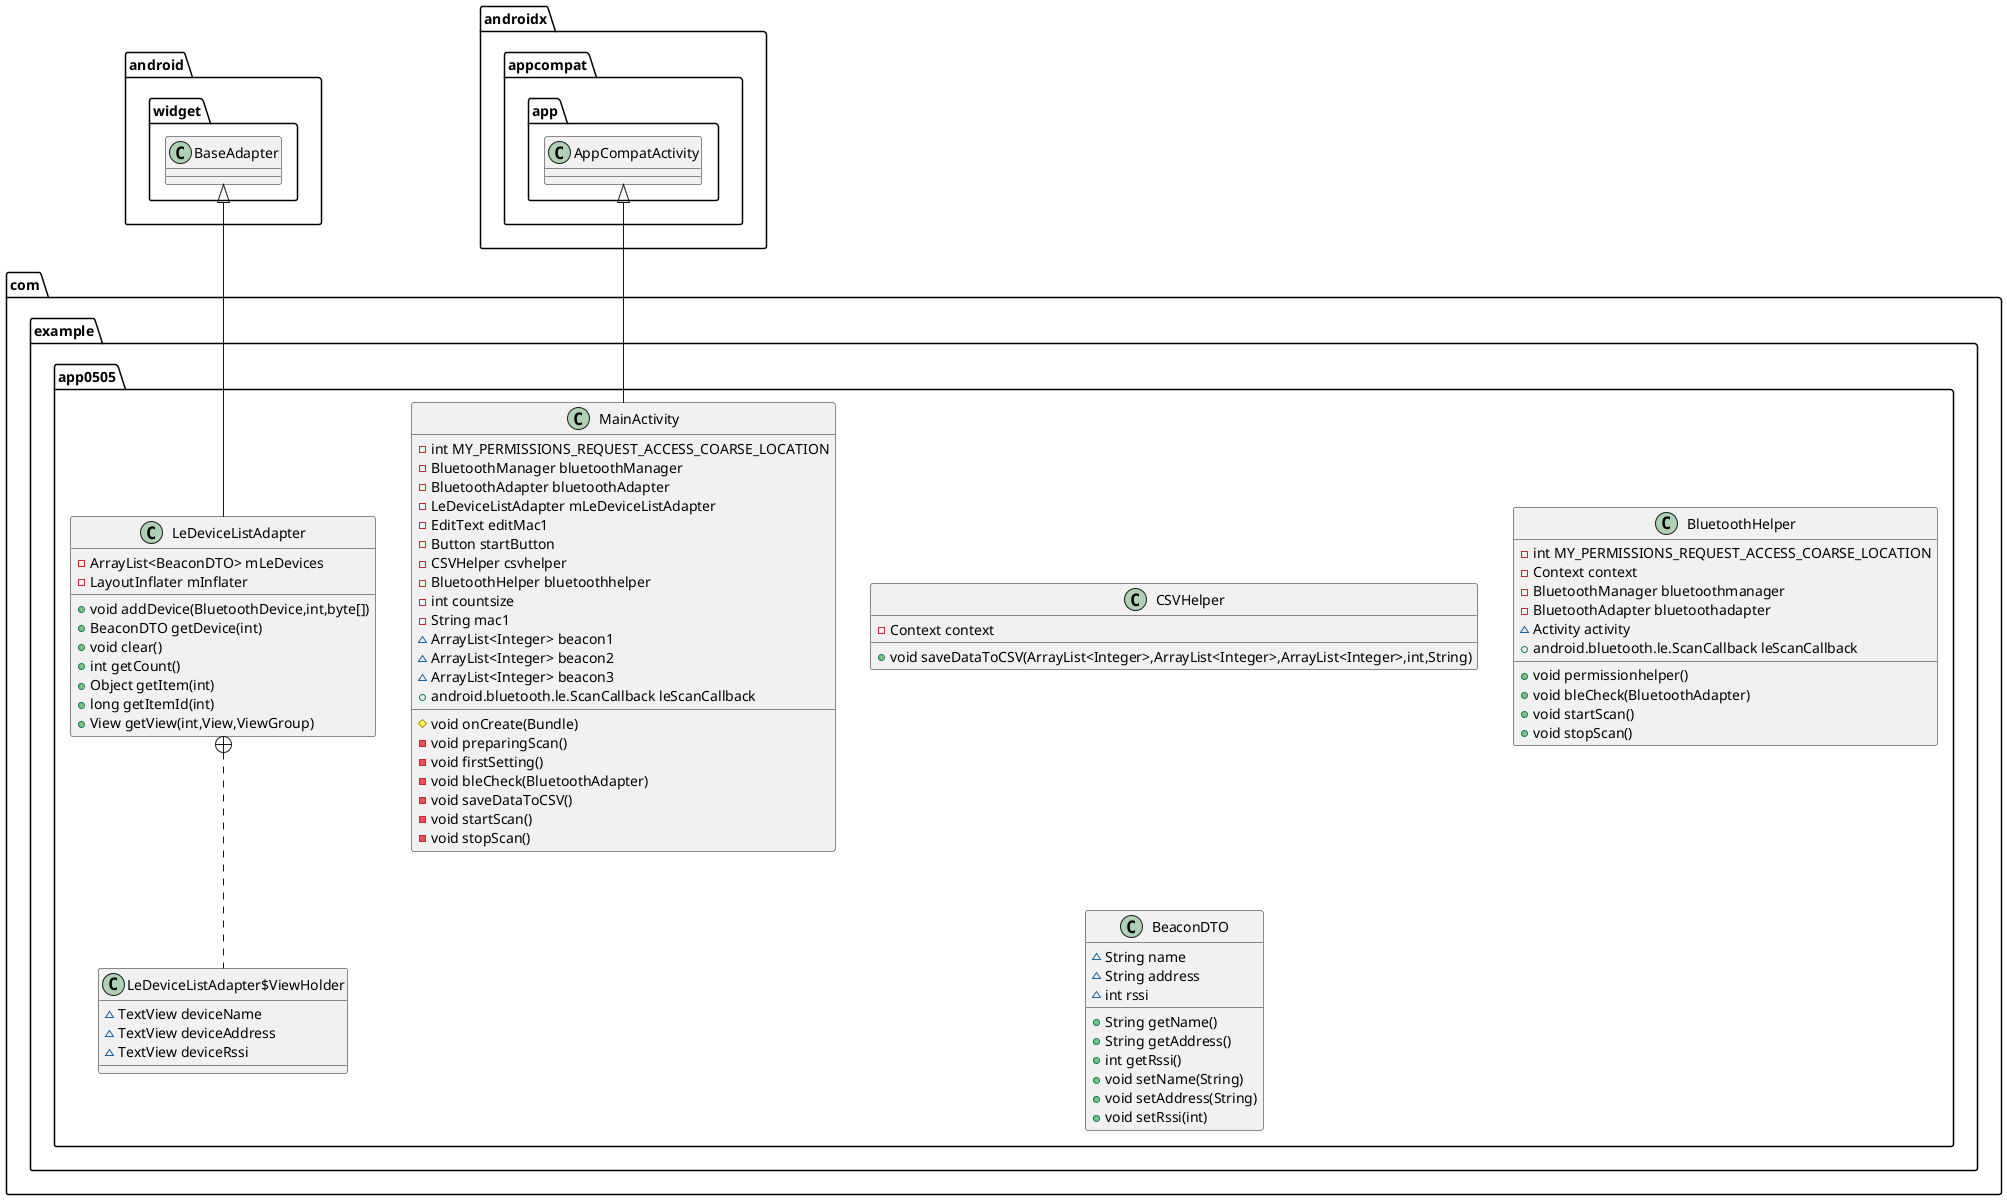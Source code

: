 @startuml
class com.example.app0505.CSVHelper {
- Context context
+ void saveDataToCSV(ArrayList<Integer>,ArrayList<Integer>,ArrayList<Integer>,int,String)
}
class com.example.app0505.BluetoothHelper {
- int MY_PERMISSIONS_REQUEST_ACCESS_COARSE_LOCATION
- Context context
- BluetoothManager bluetoothmanager
- BluetoothAdapter bluetoothadapter
~ Activity activity
+ android.bluetooth.le.ScanCallback leScanCallback
+ void permissionhelper()
+ void bleCheck(BluetoothAdapter)
+ void startScan()
+ void stopScan()
}
class com.example.app0505.BeaconDTO {
~ String name
~ String address
~ int rssi
+ String getName()
+ String getAddress()
+ int getRssi()
+ void setName(String)
+ void setAddress(String)
+ void setRssi(int)
}
class com.example.app0505.LeDeviceListAdapter {
- ArrayList<BeaconDTO> mLeDevices
- LayoutInflater mInflater
+ void addDevice(BluetoothDevice,int,byte[])
+ BeaconDTO getDevice(int)
+ void clear()
+ int getCount()
+ Object getItem(int)
+ long getItemId(int)
+ View getView(int,View,ViewGroup)
}
class com.example.app0505.LeDeviceListAdapter$ViewHolder {
~ TextView deviceName
~ TextView deviceAddress
~ TextView deviceRssi
}
class com.example.app0505.MainActivity {
- int MY_PERMISSIONS_REQUEST_ACCESS_COARSE_LOCATION
- BluetoothManager bluetoothManager
- BluetoothAdapter bluetoothAdapter
- LeDeviceListAdapter mLeDeviceListAdapter
- EditText editMac1
- Button startButton
- CSVHelper csvhelper
- BluetoothHelper bluetoothhelper
- int countsize
- String mac1
~ ArrayList<Integer> beacon1
~ ArrayList<Integer> beacon2
~ ArrayList<Integer> beacon3
+ android.bluetooth.le.ScanCallback leScanCallback
# void onCreate(Bundle)
- void preparingScan()
- void firstSetting()
- void bleCheck(BluetoothAdapter)
- void saveDataToCSV()
- void startScan()
- void stopScan()
}


android.widget.BaseAdapter <|-- com.example.app0505.LeDeviceListAdapter
com.example.app0505.LeDeviceListAdapter +.. com.example.app0505.LeDeviceListAdapter$ViewHolder
androidx.appcompat.app.AppCompatActivity <|-- com.example.app0505.MainActivity
@enduml
